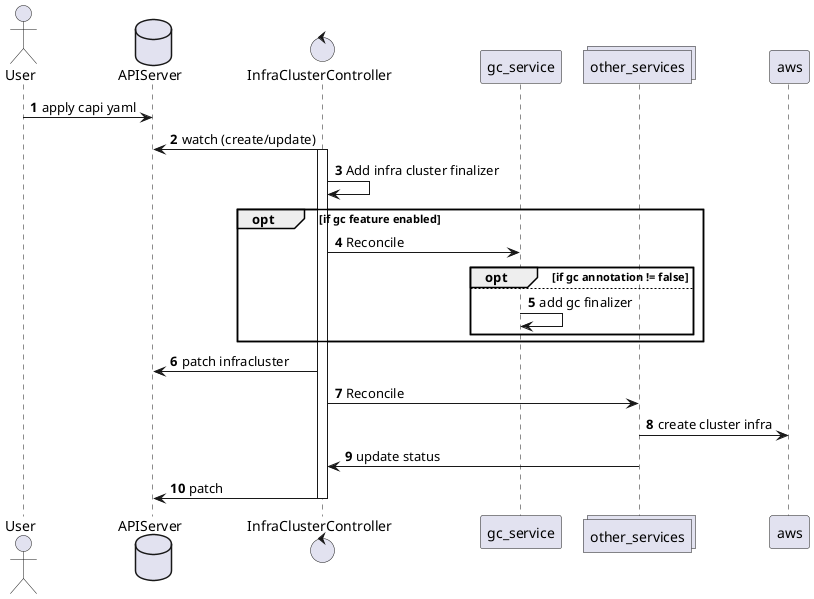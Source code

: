 @startuml
autonumber
actor User
database APIServer
control InfraClusterController
participant gc_service
collections other_services
participant aws
User -> APIServer: apply capi yaml
InfraClusterController -> APIServer: watch (create/update)
activate InfraClusterController
InfraClusterController -> InfraClusterController: Add infra cluster finalizer
opt if gc feature enabled
    InfraClusterController -> gc_service: Reconcile
    opt if gc annotation != false
    else
        gc_service -> gc_service: add gc finalizer
    end
end
InfraClusterController -> APIServer: patch infracluster
InfraClusterController -> other_services: Reconcile
other_services -> aws: create cluster infra
other_services -> InfraClusterController: update status
InfraClusterController -> APIServer: patch
deactivate InfraClusterController
@enduml